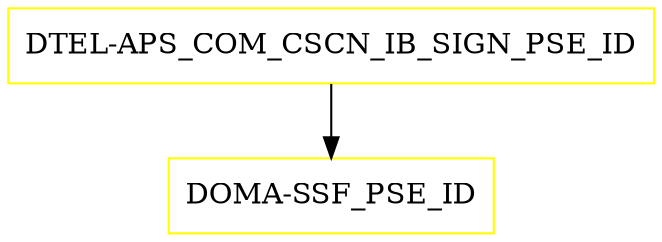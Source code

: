 digraph G {
  "DTEL-APS_COM_CSCN_IB_SIGN_PSE_ID" [shape=box,color=yellow];
  "DOMA-SSF_PSE_ID" [shape=box,color=yellow,URL="./DOMA_SSF_PSE_ID.html"];
  "DTEL-APS_COM_CSCN_IB_SIGN_PSE_ID" -> "DOMA-SSF_PSE_ID";
}
